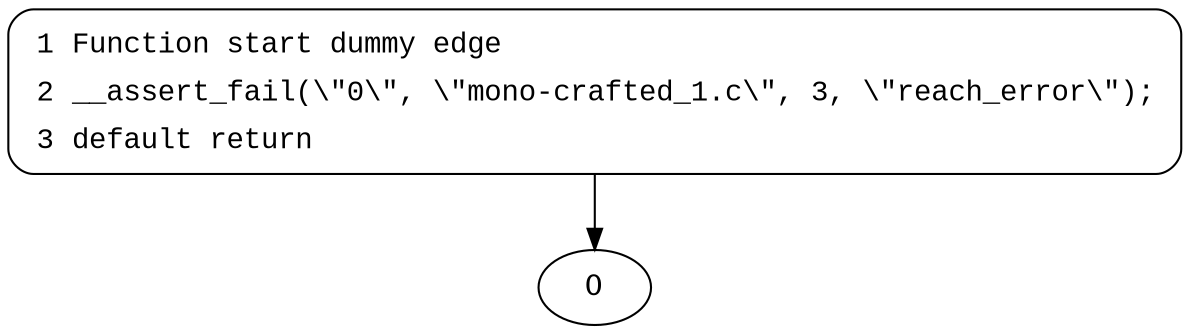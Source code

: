 digraph reach_error {
1 [style="filled,bold" penwidth="1" fillcolor="white" fontname="Courier New" shape="Mrecord" label=<<table border="0" cellborder="0" cellpadding="3" bgcolor="white"><tr><td align="right">1</td><td align="left">Function start dummy edge</td></tr><tr><td align="right">2</td><td align="left">__assert_fail(\&quot;0\&quot;, \&quot;mono-crafted_1.c\&quot;, 3, \&quot;reach_error\&quot;);</td></tr><tr><td align="right">3</td><td align="left">default return</td></tr></table>>]
1 -> 0[label=""]
}